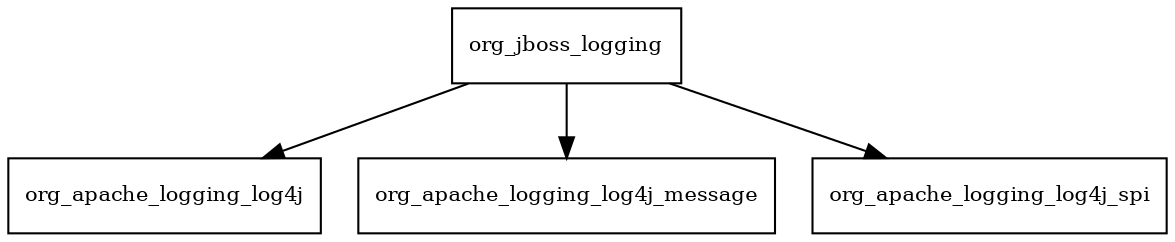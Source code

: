 digraph jboss_logging_3_3_2_Final_redhat_00001_package_dependencies {
  node [shape = box, fontsize=10.0];
  org_jboss_logging -> org_apache_logging_log4j;
  org_jboss_logging -> org_apache_logging_log4j_message;
  org_jboss_logging -> org_apache_logging_log4j_spi;
}
